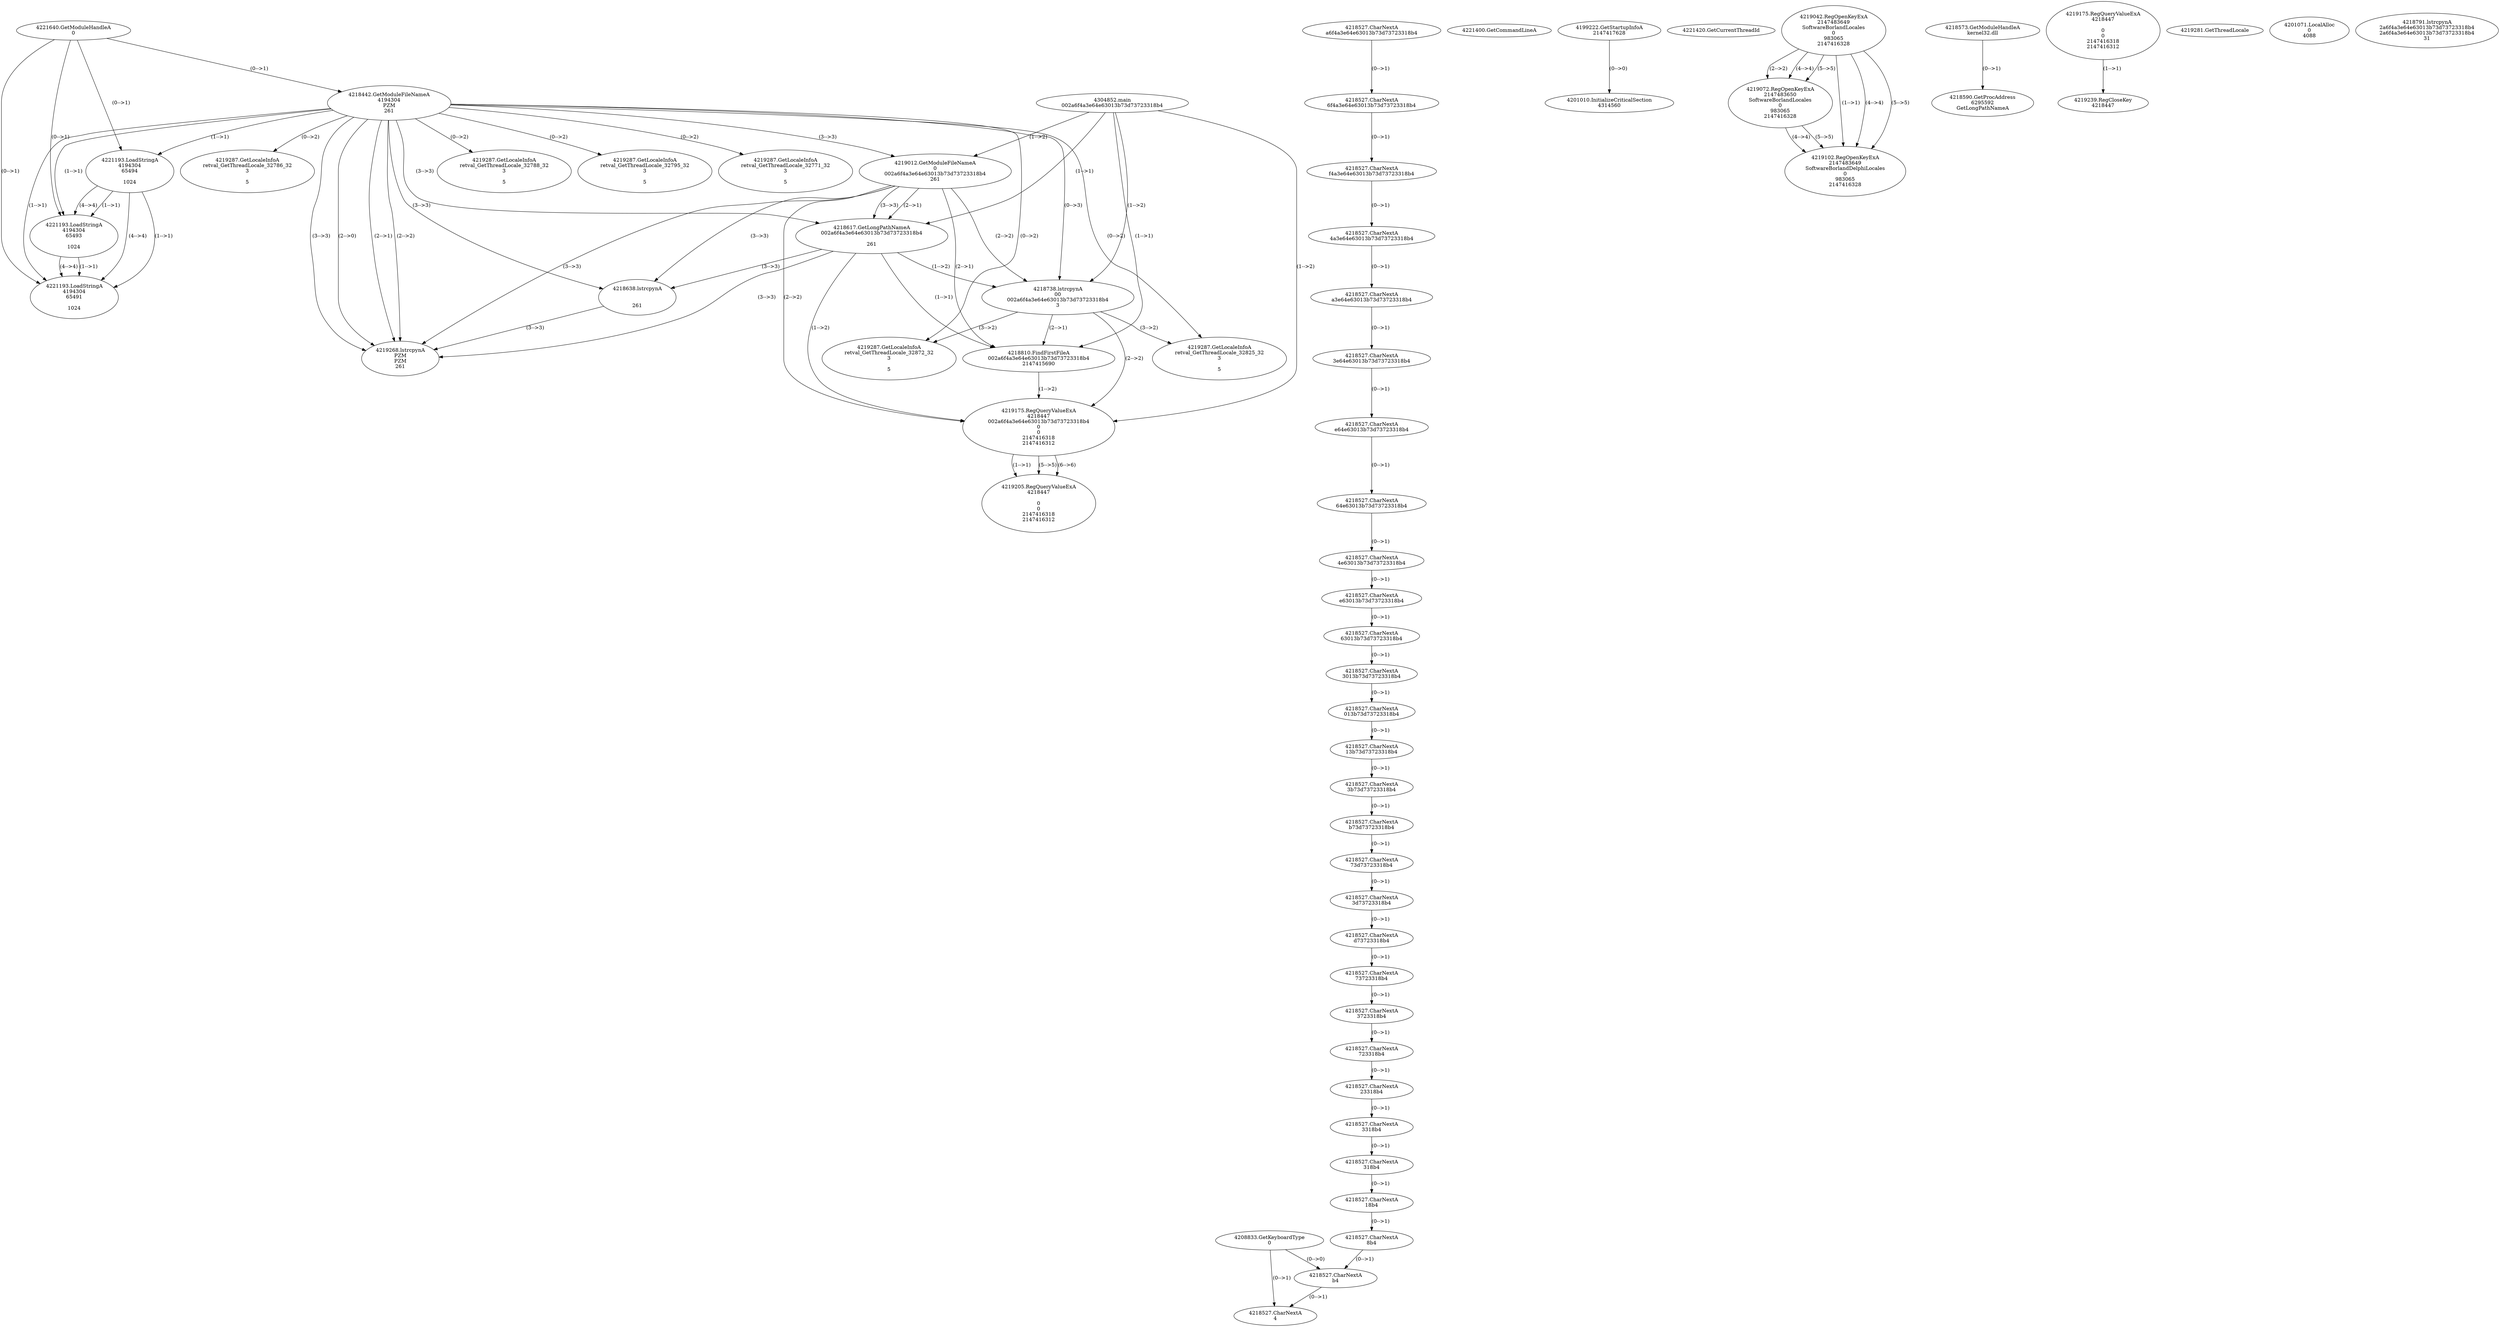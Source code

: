 // Global SCDG with merge call
digraph {
	0 [label="4304852.main
002a6f4a3e64e63013b73d73723318b4"]
	1 [label="4221640.GetModuleHandleA
0"]
	2 [label="4208833.GetKeyboardType
0"]
	3 [label="4221400.GetCommandLineA
"]
	4 [label="4199222.GetStartupInfoA
2147417628"]
	5 [label="4221420.GetCurrentThreadId
"]
	6 [label="4218442.GetModuleFileNameA
4194304
PZM
261"]
	1 -> 6 [label="(0-->1)"]
	7 [label="4219012.GetModuleFileNameA
0
002a6f4a3e64e63013b73d73723318b4
261"]
	0 -> 7 [label="(1-->2)"]
	6 -> 7 [label="(3-->3)"]
	8 [label="4219042.RegOpenKeyExA
2147483649
Software\Borland\Locales
0
983065
2147416328"]
	9 [label="4219072.RegOpenKeyExA
2147483650
Software\Borland\Locales
0
983065
2147416328"]
	8 -> 9 [label="(2-->2)"]
	8 -> 9 [label="(4-->4)"]
	8 -> 9 [label="(5-->5)"]
	10 [label="4218573.GetModuleHandleA
kernel32.dll"]
	11 [label="4218590.GetProcAddress
6295592
GetLongPathNameA"]
	10 -> 11 [label="(0-->1)"]
	12 [label="4218617.GetLongPathNameA
002a6f4a3e64e63013b73d73723318b4

261"]
	0 -> 12 [label="(1-->1)"]
	7 -> 12 [label="(2-->1)"]
	6 -> 12 [label="(3-->3)"]
	7 -> 12 [label="(3-->3)"]
	13 [label="4218638.lstrcpynA


261"]
	6 -> 13 [label="(3-->3)"]
	7 -> 13 [label="(3-->3)"]
	12 -> 13 [label="(3-->3)"]
	14 [label="4219175.RegQueryValueExA
4218447

0
0
2147416318
2147416312"]
	15 [label="4219239.RegCloseKey
4218447"]
	14 -> 15 [label="(1-->1)"]
	16 [label="4219268.lstrcpynA
PZM
PZM
261"]
	6 -> 16 [label="(2-->1)"]
	6 -> 16 [label="(2-->2)"]
	6 -> 16 [label="(3-->3)"]
	7 -> 16 [label="(3-->3)"]
	12 -> 16 [label="(3-->3)"]
	13 -> 16 [label="(3-->3)"]
	6 -> 16 [label="(2-->0)"]
	17 [label="4219281.GetThreadLocale
"]
	18 [label="4219287.GetLocaleInfoA
retval_GetThreadLocale_32786_32
3

5"]
	6 -> 18 [label="(0-->2)"]
	19 [label="4221193.LoadStringA
4194304
65494

1024"]
	1 -> 19 [label="(0-->1)"]
	6 -> 19 [label="(1-->1)"]
	20 [label="4221193.LoadStringA
4194304
65493

1024"]
	1 -> 20 [label="(0-->1)"]
	6 -> 20 [label="(1-->1)"]
	19 -> 20 [label="(1-->1)"]
	19 -> 20 [label="(4-->4)"]
	21 [label="4221193.LoadStringA
4194304
65491

1024"]
	1 -> 21 [label="(0-->1)"]
	6 -> 21 [label="(1-->1)"]
	19 -> 21 [label="(1-->1)"]
	20 -> 21 [label="(1-->1)"]
	19 -> 21 [label="(4-->4)"]
	20 -> 21 [label="(4-->4)"]
	22 [label="4201010.InitializeCriticalSection
4314560"]
	4 -> 22 [label="(0-->0)"]
	23 [label="4201071.LocalAlloc
0
4088"]
	24 [label="4219102.RegOpenKeyExA
2147483649
Software\Borland\Delphi\Locales
0
983065
2147416328"]
	8 -> 24 [label="(1-->1)"]
	8 -> 24 [label="(4-->4)"]
	9 -> 24 [label="(4-->4)"]
	8 -> 24 [label="(5-->5)"]
	9 -> 24 [label="(5-->5)"]
	25 [label="4218738.lstrcpynA
00
002a6f4a3e64e63013b73d73723318b4
3"]
	0 -> 25 [label="(1-->2)"]
	7 -> 25 [label="(2-->2)"]
	12 -> 25 [label="(1-->2)"]
	6 -> 25 [label="(0-->3)"]
	26 [label="4218527.CharNextA
a6f4a3e64e63013b73d73723318b4"]
	27 [label="4218527.CharNextA
6f4a3e64e63013b73d73723318b4"]
	26 -> 27 [label="(0-->1)"]
	28 [label="4218527.CharNextA
f4a3e64e63013b73d73723318b4"]
	27 -> 28 [label="(0-->1)"]
	29 [label="4218527.CharNextA
4a3e64e63013b73d73723318b4"]
	28 -> 29 [label="(0-->1)"]
	30 [label="4218527.CharNextA
a3e64e63013b73d73723318b4"]
	29 -> 30 [label="(0-->1)"]
	31 [label="4218527.CharNextA
3e64e63013b73d73723318b4"]
	30 -> 31 [label="(0-->1)"]
	32 [label="4218527.CharNextA
e64e63013b73d73723318b4"]
	31 -> 32 [label="(0-->1)"]
	33 [label="4218527.CharNextA
64e63013b73d73723318b4"]
	32 -> 33 [label="(0-->1)"]
	34 [label="4218527.CharNextA
4e63013b73d73723318b4"]
	33 -> 34 [label="(0-->1)"]
	35 [label="4218527.CharNextA
e63013b73d73723318b4"]
	34 -> 35 [label="(0-->1)"]
	36 [label="4218527.CharNextA
63013b73d73723318b4"]
	35 -> 36 [label="(0-->1)"]
	37 [label="4218527.CharNextA
3013b73d73723318b4"]
	36 -> 37 [label="(0-->1)"]
	38 [label="4218527.CharNextA
013b73d73723318b4"]
	37 -> 38 [label="(0-->1)"]
	39 [label="4218527.CharNextA
13b73d73723318b4"]
	38 -> 39 [label="(0-->1)"]
	40 [label="4218527.CharNextA
3b73d73723318b4"]
	39 -> 40 [label="(0-->1)"]
	41 [label="4218527.CharNextA
b73d73723318b4"]
	40 -> 41 [label="(0-->1)"]
	42 [label="4218527.CharNextA
73d73723318b4"]
	41 -> 42 [label="(0-->1)"]
	43 [label="4218527.CharNextA
3d73723318b4"]
	42 -> 43 [label="(0-->1)"]
	44 [label="4218527.CharNextA
d73723318b4"]
	43 -> 44 [label="(0-->1)"]
	45 [label="4218527.CharNextA
73723318b4"]
	44 -> 45 [label="(0-->1)"]
	46 [label="4218527.CharNextA
3723318b4"]
	45 -> 46 [label="(0-->1)"]
	47 [label="4218527.CharNextA
723318b4"]
	46 -> 47 [label="(0-->1)"]
	48 [label="4218527.CharNextA
23318b4"]
	47 -> 48 [label="(0-->1)"]
	49 [label="4218527.CharNextA
3318b4"]
	48 -> 49 [label="(0-->1)"]
	50 [label="4218527.CharNextA
318b4"]
	49 -> 50 [label="(0-->1)"]
	51 [label="4218527.CharNextA
18b4"]
	50 -> 51 [label="(0-->1)"]
	52 [label="4218527.CharNextA
8b4"]
	51 -> 52 [label="(0-->1)"]
	53 [label="4218527.CharNextA
b4"]
	52 -> 53 [label="(0-->1)"]
	2 -> 53 [label="(0-->0)"]
	54 [label="4218527.CharNextA
4"]
	2 -> 54 [label="(0-->1)"]
	53 -> 54 [label="(0-->1)"]
	55 [label="4218791.lstrcpynA
2a6f4a3e64e63013b73d73723318b4
2a6f4a3e64e63013b73d73723318b4
31"]
	56 [label="4218810.FindFirstFileA
002a6f4a3e64e63013b73d73723318b4
2147415690"]
	0 -> 56 [label="(1-->1)"]
	7 -> 56 [label="(2-->1)"]
	12 -> 56 [label="(1-->1)"]
	25 -> 56 [label="(2-->1)"]
	57 [label="4219175.RegQueryValueExA
4218447
002a6f4a3e64e63013b73d73723318b4
0
0
2147416318
2147416312"]
	0 -> 57 [label="(1-->2)"]
	7 -> 57 [label="(2-->2)"]
	12 -> 57 [label="(1-->2)"]
	25 -> 57 [label="(2-->2)"]
	56 -> 57 [label="(1-->2)"]
	58 [label="4219205.RegQueryValueExA
4218447

0
0
2147416318
2147416312"]
	57 -> 58 [label="(1-->1)"]
	57 -> 58 [label="(5-->5)"]
	57 -> 58 [label="(6-->6)"]
	59 [label="4219287.GetLocaleInfoA
retval_GetThreadLocale_32872_32
3

5"]
	6 -> 59 [label="(0-->2)"]
	25 -> 59 [label="(3-->2)"]
	60 [label="4219287.GetLocaleInfoA
retval_GetThreadLocale_32788_32
3

5"]
	6 -> 60 [label="(0-->2)"]
	61 [label="4219287.GetLocaleInfoA
retval_GetThreadLocale_32825_32
3

5"]
	6 -> 61 [label="(0-->2)"]
	25 -> 61 [label="(3-->2)"]
	62 [label="4219287.GetLocaleInfoA
retval_GetThreadLocale_32795_32
3

5"]
	6 -> 62 [label="(0-->2)"]
	63 [label="4219287.GetLocaleInfoA
retval_GetThreadLocale_32771_32
3

5"]
	6 -> 63 [label="(0-->2)"]
}
